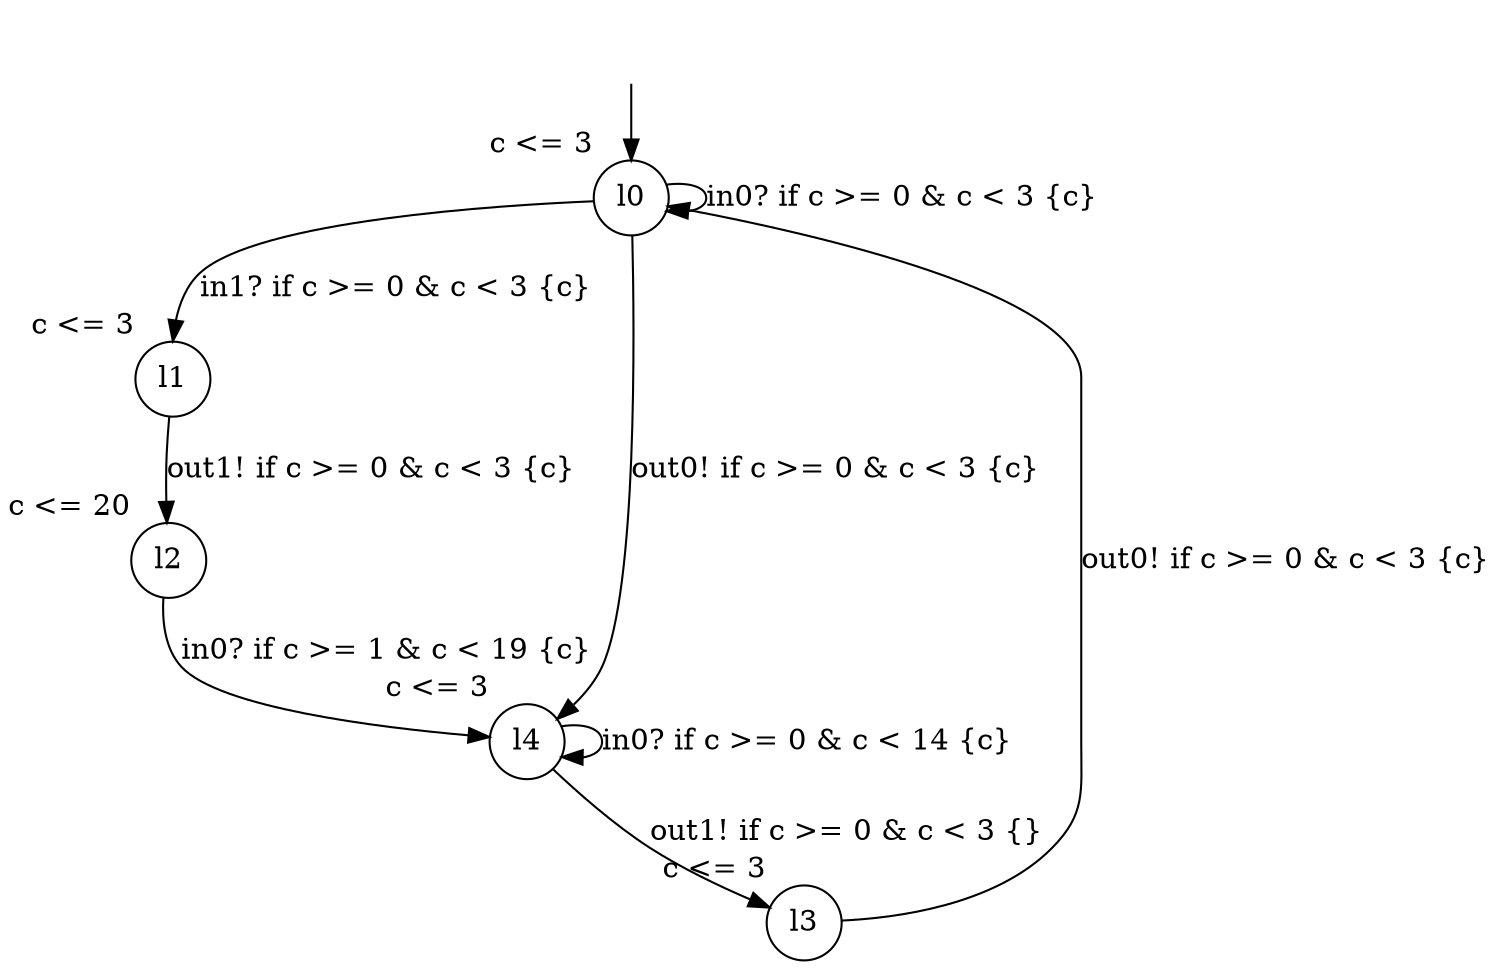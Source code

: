 digraph g {
__start0 [label="" shape="none"];
l0 [shape="circle" margin=0 label="l0", xlabel="c <= 3"];
l1 [shape="circle" margin=0 label="l1", xlabel="c <= 3"];
l2 [shape="circle" margin=0 label="l2", xlabel="c <= 20"];
l3 [shape="circle" margin=0 label="l3", xlabel="c <= 3"];
l4 [shape="circle" margin=0 label="l4", xlabel="c <= 3"];
l0 -> l1 [label="in1? if c >= 0 & c < 3 {c} "];
l0 -> l0 [label="in0? if c >= 0 & c < 3 {c} "];
l0 -> l4 [label="out0! if c >= 0 & c < 3 {c} "];
l1 -> l2 [label="out1! if c >= 0 & c < 3 {c} "];
l2 -> l4 [label="in0? if c >= 1 & c < 19 {c} "];
l3 -> l0 [label="out0! if c >= 0 & c < 3 {c} "];
l4 -> l3 [label="out1! if c >= 0 & c < 3 {} "];
l4 -> l4 [label="in0? if c >= 0 & c < 14 {c} "];
__start0 -> l0;
}
